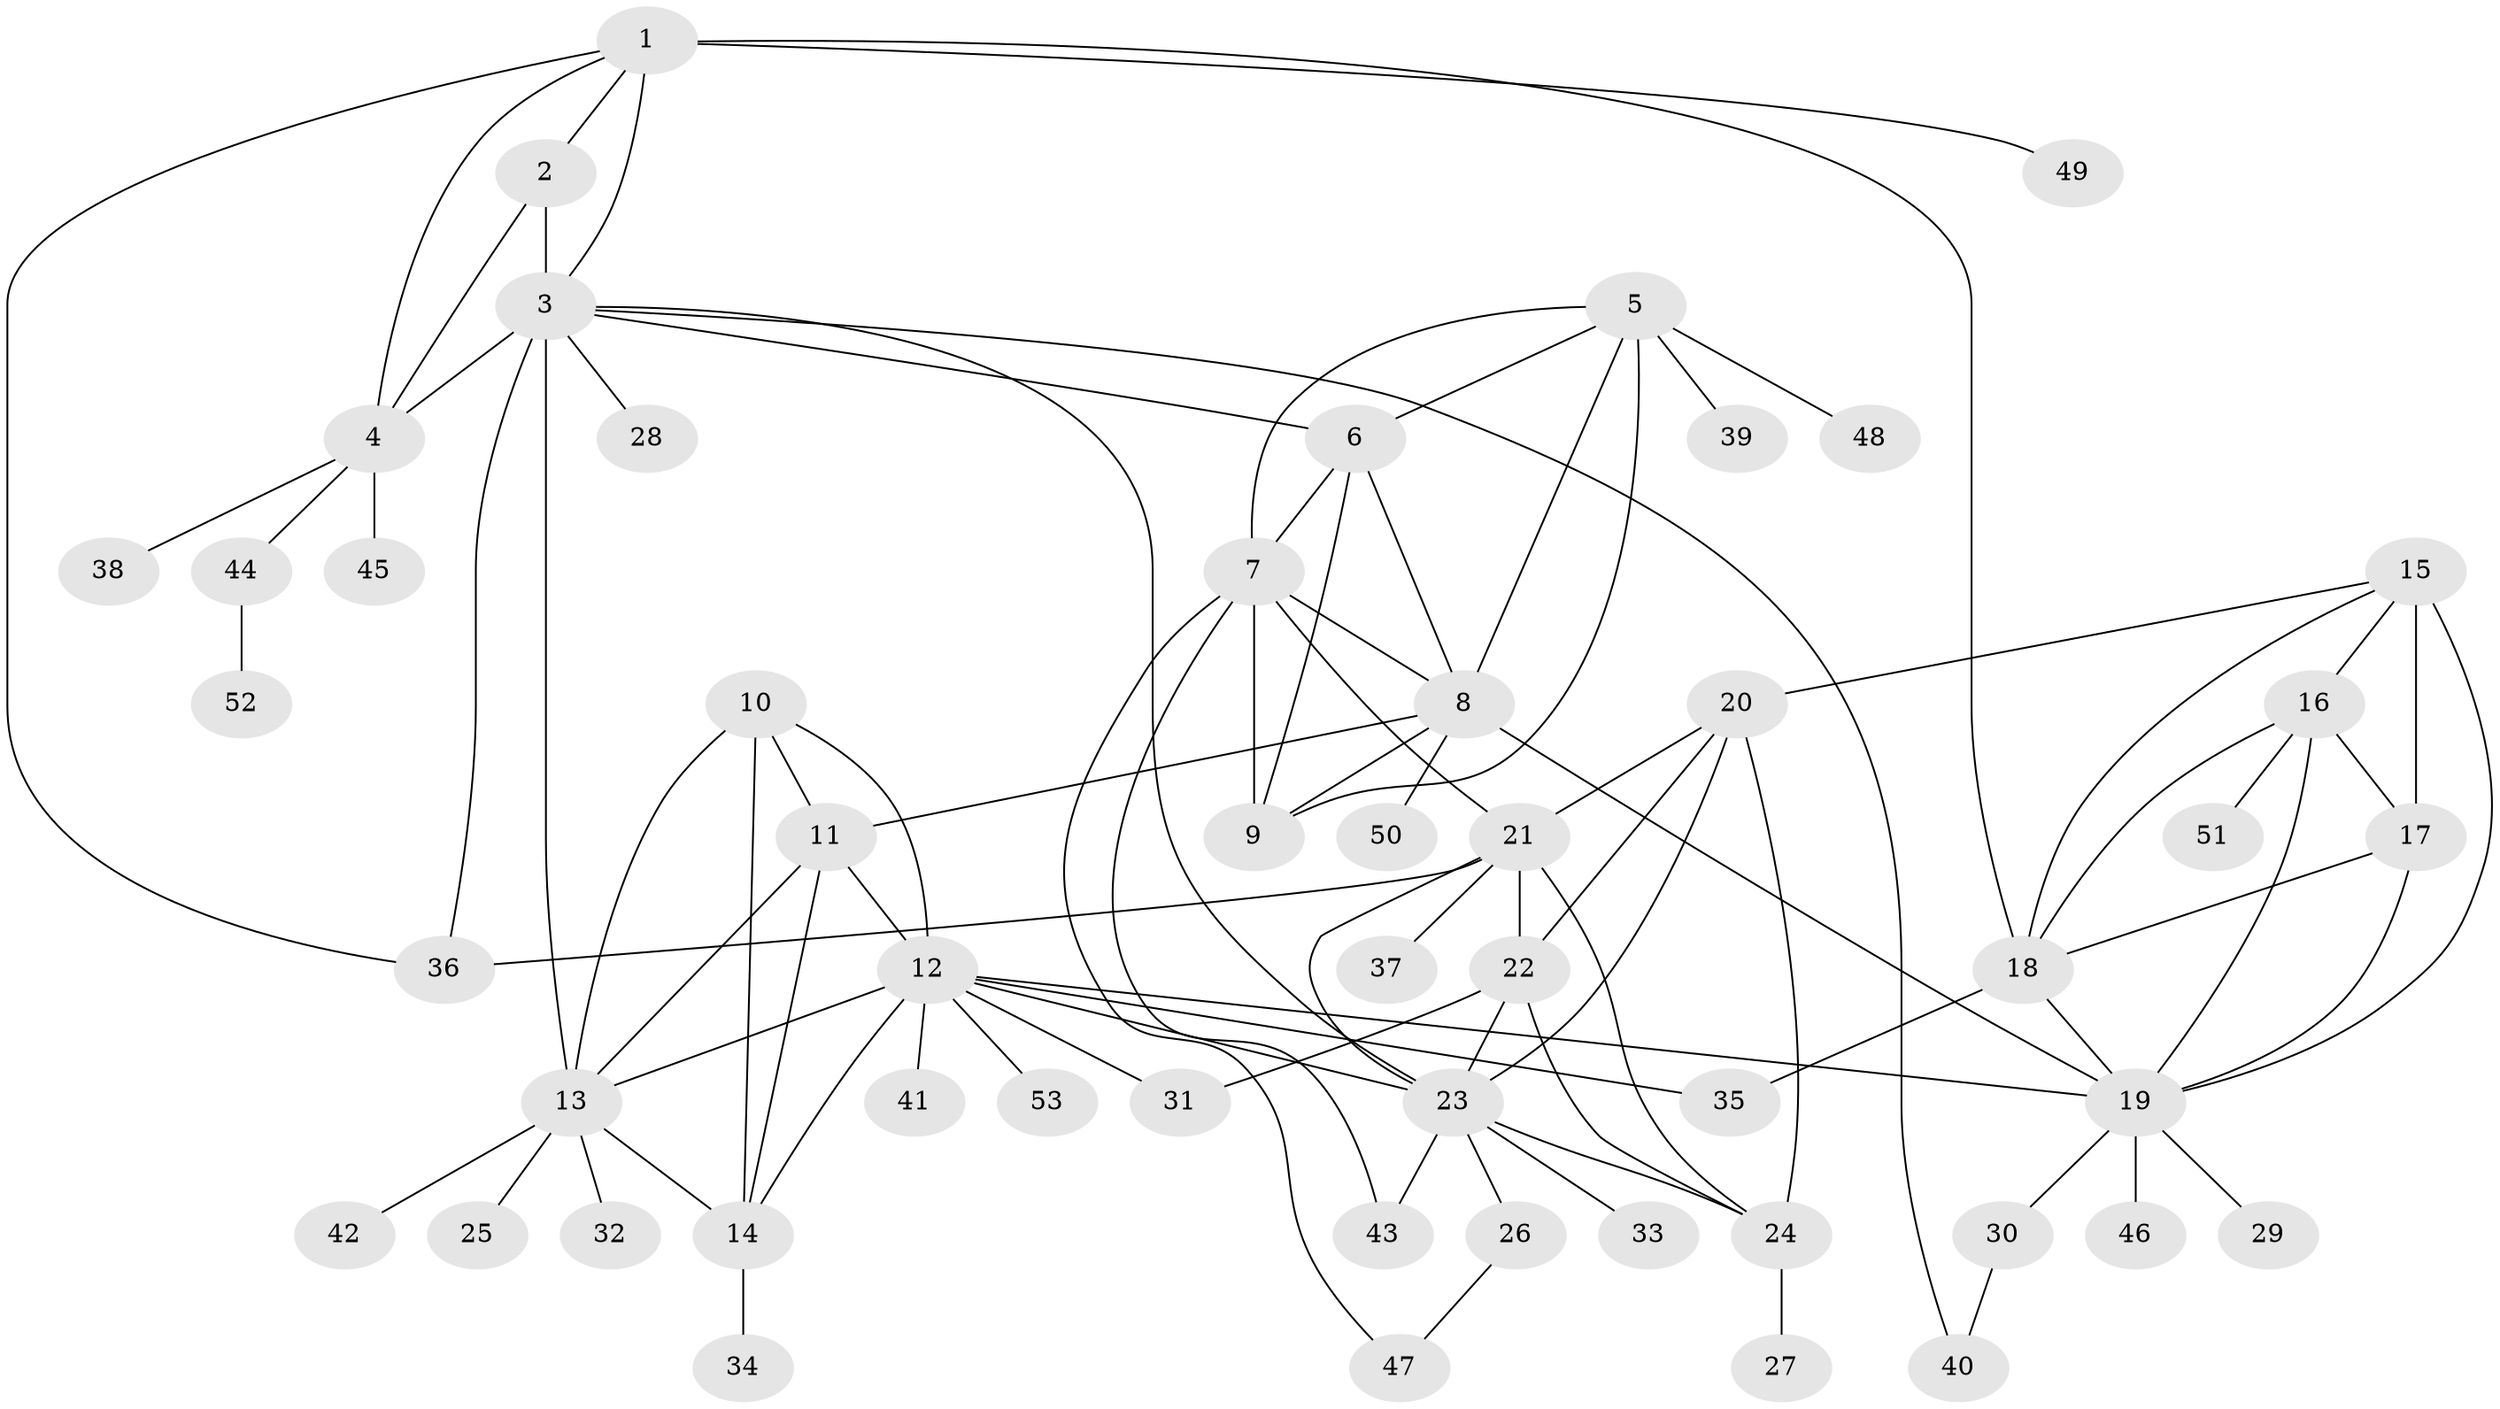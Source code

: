 // original degree distribution, {8: 0.05714285714285714, 7: 0.01904761904761905, 9: 0.0380952380952381, 5: 0.01904761904761905, 11: 0.0380952380952381, 6: 0.0380952380952381, 4: 0.01904761904761905, 10: 0.009523809523809525, 1: 0.6, 3: 0.02857142857142857, 2: 0.13333333333333333}
// Generated by graph-tools (version 1.1) at 2025/37/03/09/25 02:37:16]
// undirected, 53 vertices, 92 edges
graph export_dot {
graph [start="1"]
  node [color=gray90,style=filled];
  1;
  2;
  3;
  4;
  5;
  6;
  7;
  8;
  9;
  10;
  11;
  12;
  13;
  14;
  15;
  16;
  17;
  18;
  19;
  20;
  21;
  22;
  23;
  24;
  25;
  26;
  27;
  28;
  29;
  30;
  31;
  32;
  33;
  34;
  35;
  36;
  37;
  38;
  39;
  40;
  41;
  42;
  43;
  44;
  45;
  46;
  47;
  48;
  49;
  50;
  51;
  52;
  53;
  1 -- 2 [weight=1.0];
  1 -- 3 [weight=2.0];
  1 -- 4 [weight=1.0];
  1 -- 18 [weight=1.0];
  1 -- 36 [weight=1.0];
  1 -- 49 [weight=1.0];
  2 -- 3 [weight=4.0];
  2 -- 4 [weight=1.0];
  3 -- 4 [weight=2.0];
  3 -- 6 [weight=1.0];
  3 -- 13 [weight=1.0];
  3 -- 23 [weight=1.0];
  3 -- 28 [weight=1.0];
  3 -- 36 [weight=1.0];
  3 -- 40 [weight=1.0];
  4 -- 38 [weight=1.0];
  4 -- 44 [weight=1.0];
  4 -- 45 [weight=1.0];
  5 -- 6 [weight=1.0];
  5 -- 7 [weight=1.0];
  5 -- 8 [weight=1.0];
  5 -- 9 [weight=5.0];
  5 -- 39 [weight=1.0];
  5 -- 48 [weight=1.0];
  6 -- 7 [weight=1.0];
  6 -- 8 [weight=1.0];
  6 -- 9 [weight=1.0];
  7 -- 8 [weight=1.0];
  7 -- 9 [weight=1.0];
  7 -- 21 [weight=1.0];
  7 -- 43 [weight=1.0];
  7 -- 47 [weight=1.0];
  8 -- 9 [weight=1.0];
  8 -- 11 [weight=1.0];
  8 -- 19 [weight=1.0];
  8 -- 50 [weight=1.0];
  10 -- 11 [weight=1.0];
  10 -- 12 [weight=1.0];
  10 -- 13 [weight=1.0];
  10 -- 14 [weight=1.0];
  11 -- 12 [weight=1.0];
  11 -- 13 [weight=1.0];
  11 -- 14 [weight=1.0];
  12 -- 13 [weight=1.0];
  12 -- 14 [weight=1.0];
  12 -- 19 [weight=1.0];
  12 -- 23 [weight=1.0];
  12 -- 31 [weight=1.0];
  12 -- 35 [weight=1.0];
  12 -- 41 [weight=1.0];
  12 -- 53 [weight=1.0];
  13 -- 14 [weight=1.0];
  13 -- 25 [weight=1.0];
  13 -- 32 [weight=1.0];
  13 -- 42 [weight=1.0];
  14 -- 34 [weight=4.0];
  15 -- 16 [weight=1.0];
  15 -- 17 [weight=3.0];
  15 -- 18 [weight=1.0];
  15 -- 19 [weight=1.0];
  15 -- 20 [weight=1.0];
  16 -- 17 [weight=1.0];
  16 -- 18 [weight=1.0];
  16 -- 19 [weight=1.0];
  16 -- 51 [weight=1.0];
  17 -- 18 [weight=1.0];
  17 -- 19 [weight=1.0];
  18 -- 19 [weight=1.0];
  18 -- 35 [weight=3.0];
  19 -- 29 [weight=1.0];
  19 -- 30 [weight=1.0];
  19 -- 46 [weight=1.0];
  20 -- 21 [weight=1.0];
  20 -- 22 [weight=1.0];
  20 -- 23 [weight=1.0];
  20 -- 24 [weight=1.0];
  21 -- 22 [weight=1.0];
  21 -- 23 [weight=1.0];
  21 -- 24 [weight=1.0];
  21 -- 36 [weight=4.0];
  21 -- 37 [weight=1.0];
  22 -- 23 [weight=1.0];
  22 -- 24 [weight=1.0];
  22 -- 31 [weight=3.0];
  23 -- 24 [weight=1.0];
  23 -- 26 [weight=1.0];
  23 -- 33 [weight=1.0];
  23 -- 43 [weight=2.0];
  24 -- 27 [weight=2.0];
  26 -- 47 [weight=1.0];
  30 -- 40 [weight=1.0];
  44 -- 52 [weight=1.0];
}
